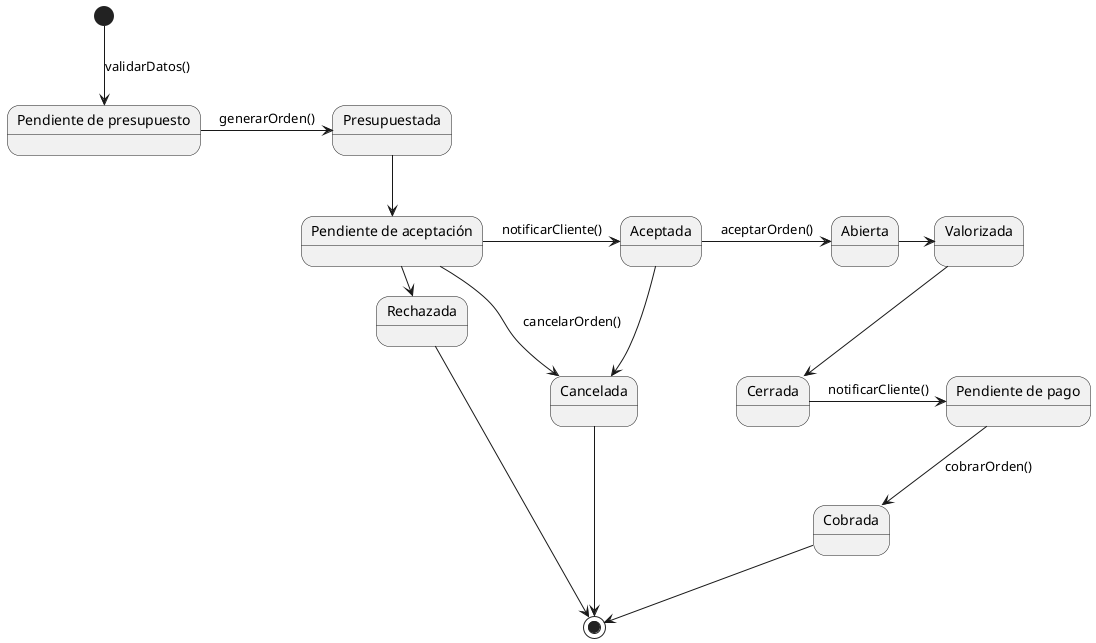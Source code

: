 @startuml

state "Pendiente de presupuesto" as estado1 
state "Presupuestada" as estado2
state "Pendiente de aceptación" as estado3
state "Aceptada" as estado4
state "Cancelada" as estado5
state "Rechazada" as estado6
state "Abierta" as estado7
state "Valorizada" as estado8
state "Cerrada" as estado9
state "Pendiente de pago" as estado10
state "Cobrada" as estado11

[*] --> estado1 : validarDatos()

estado1 -right-> estado2 : generarOrden()
estado2 --> estado3 
estado3 -right-> estado4 : notificarCliente()
estado3 -right-> estado5 : cancelarOrden()
estado3 -right-> estado6 : rechazarOrden()
estado4 -right-> estado7 : aceptarOrden()
estado7 -right-> estado8
estado8 --> estado9
estado9 -right-> estado10 : notificarCliente() 
estado10 --> estado11 : cobrarOrden()
estado4 --> estado5
estado11 --> [*]
estado5 --> [*]
estado6 --> [*]
'estado4 --> estado5 : aceptarOrden()
'estado4 --> estado6 : cancelarOrden()
'estado5 --> estado7 : actualizarEstado()
'estado7 -right-> estado8 : actualizarEstado()
'estado8 --> estado9  
'estado9 -right-> estado10 
'estado10 --> estado11 : notificarCliente() 
'estado11 -right-> estado12 : cobrarOrden()

'estado6 --> [*]
'estado12 -right-> [*] 

@enduml

